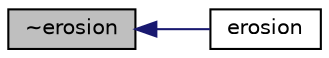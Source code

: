 digraph "~erosion"
{
  bgcolor="transparent";
  edge [fontname="Helvetica",fontsize="10",labelfontname="Helvetica",labelfontsize="10"];
  node [fontname="Helvetica",fontsize="10",shape=record];
  rankdir="LR";
  Node1 [label="~erosion",height=0.2,width=0.4,color="black", fillcolor="grey75", style="filled", fontcolor="black"];
  Node1 -> Node2 [dir="back",color="midnightblue",fontsize="10",style="solid",fontname="Helvetica"];
  Node2 [label="erosion",height=0.2,width=0.4,color="black",URL="$a00037.html#a2b3867c760b6b4b9aa9d9498e244db7b",tooltip="Construct from components. "];
}
